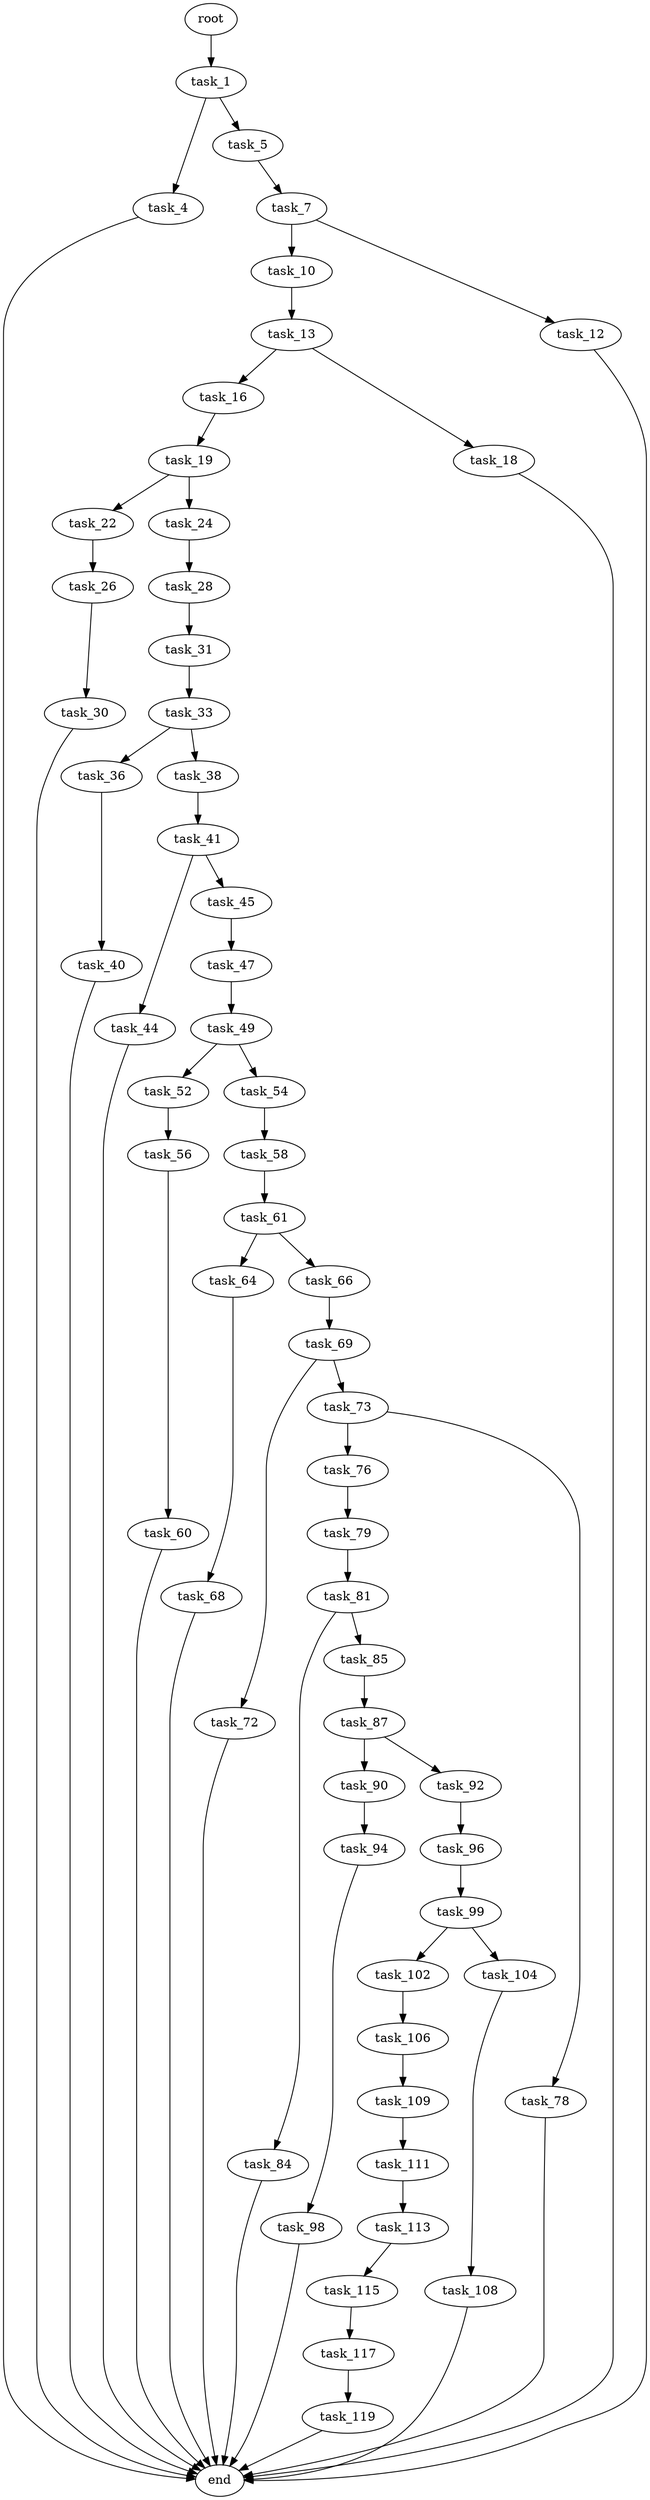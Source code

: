 digraph G {
  root [size="0.000000"];
  task_1 [size="19908687989.000000"];
  task_4 [size="2406506973.000000"];
  task_5 [size="134217728000.000000"];
  task_7 [size="231928233984.000000"];
  task_10 [size="257733183599.000000"];
  task_12 [size="231928233984.000000"];
  task_13 [size="413772380678.000000"];
  task_16 [size="31272802400.000000"];
  task_18 [size="368293445632.000000"];
  task_19 [size="68719476736.000000"];
  task_22 [size="35848709436.000000"];
  task_24 [size="2844849071.000000"];
  task_26 [size="782757789696.000000"];
  task_28 [size="298603556306.000000"];
  task_30 [size="549755813888.000000"];
  task_31 [size="231928233984.000000"];
  task_33 [size="332568906956.000000"];
  task_36 [size="368293445632.000000"];
  task_38 [size="68719476736.000000"];
  task_40 [size="1613735209.000000"];
  task_41 [size="393735662928.000000"];
  task_44 [size="1359946678.000000"];
  task_45 [size="134217728000.000000"];
  task_47 [size="5457162306.000000"];
  task_49 [size="549755813888.000000"];
  task_52 [size="26831525818.000000"];
  task_54 [size="134217728000.000000"];
  task_56 [size="6293506560.000000"];
  task_58 [size="673540927471.000000"];
  task_60 [size="782757789696.000000"];
  task_61 [size="601474501489.000000"];
  task_64 [size="1196127802425.000000"];
  task_66 [size="782757789696.000000"];
  task_68 [size="231928233984.000000"];
  task_69 [size="134217728000.000000"];
  task_72 [size="7151048152.000000"];
  task_73 [size="368293445632.000000"];
  task_76 [size="5665944644.000000"];
  task_78 [size="28267327559.000000"];
  task_79 [size="823131589314.000000"];
  task_81 [size="782757789696.000000"];
  task_84 [size="97718387088.000000"];
  task_85 [size="31739820097.000000"];
  task_87 [size="910811232984.000000"];
  task_90 [size="992880914971.000000"];
  task_92 [size="2226126473.000000"];
  task_94 [size="215903144580.000000"];
  task_96 [size="7256991510.000000"];
  task_98 [size="810130527.000000"];
  task_99 [size="122662755349.000000"];
  task_102 [size="782757789696.000000"];
  task_104 [size="29884099364.000000"];
  task_106 [size="549755813888.000000"];
  task_108 [size="7481359487.000000"];
  task_109 [size="44332730496.000000"];
  task_111 [size="10985697750.000000"];
  task_113 [size="8589934592.000000"];
  task_115 [size="31387446348.000000"];
  task_117 [size="8589934592.000000"];
  task_119 [size="231928233984.000000"];
  end [size="0.000000"];

  root -> task_1 [size="1.000000"];
  task_1 -> task_4 [size="838860800.000000"];
  task_1 -> task_5 [size="838860800.000000"];
  task_4 -> end [size="1.000000"];
  task_5 -> task_7 [size="209715200.000000"];
  task_7 -> task_10 [size="301989888.000000"];
  task_7 -> task_12 [size="301989888.000000"];
  task_10 -> task_13 [size="536870912.000000"];
  task_12 -> end [size="1.000000"];
  task_13 -> task_16 [size="536870912.000000"];
  task_13 -> task_18 [size="536870912.000000"];
  task_16 -> task_19 [size="536870912.000000"];
  task_18 -> end [size="1.000000"];
  task_19 -> task_22 [size="134217728.000000"];
  task_19 -> task_24 [size="134217728.000000"];
  task_22 -> task_26 [size="679477248.000000"];
  task_24 -> task_28 [size="134217728.000000"];
  task_26 -> task_30 [size="679477248.000000"];
  task_28 -> task_31 [size="411041792.000000"];
  task_30 -> end [size="1.000000"];
  task_31 -> task_33 [size="301989888.000000"];
  task_33 -> task_36 [size="411041792.000000"];
  task_33 -> task_38 [size="411041792.000000"];
  task_36 -> task_40 [size="411041792.000000"];
  task_38 -> task_41 [size="134217728.000000"];
  task_40 -> end [size="1.000000"];
  task_41 -> task_44 [size="536870912.000000"];
  task_41 -> task_45 [size="536870912.000000"];
  task_44 -> end [size="1.000000"];
  task_45 -> task_47 [size="209715200.000000"];
  task_47 -> task_49 [size="134217728.000000"];
  task_49 -> task_52 [size="536870912.000000"];
  task_49 -> task_54 [size="536870912.000000"];
  task_52 -> task_56 [size="33554432.000000"];
  task_54 -> task_58 [size="209715200.000000"];
  task_56 -> task_60 [size="134217728.000000"];
  task_58 -> task_61 [size="838860800.000000"];
  task_60 -> end [size="1.000000"];
  task_61 -> task_64 [size="411041792.000000"];
  task_61 -> task_66 [size="411041792.000000"];
  task_64 -> task_68 [size="838860800.000000"];
  task_66 -> task_69 [size="679477248.000000"];
  task_68 -> end [size="1.000000"];
  task_69 -> task_72 [size="209715200.000000"];
  task_69 -> task_73 [size="209715200.000000"];
  task_72 -> end [size="1.000000"];
  task_73 -> task_76 [size="411041792.000000"];
  task_73 -> task_78 [size="411041792.000000"];
  task_76 -> task_79 [size="134217728.000000"];
  task_78 -> end [size="1.000000"];
  task_79 -> task_81 [size="679477248.000000"];
  task_81 -> task_84 [size="679477248.000000"];
  task_81 -> task_85 [size="679477248.000000"];
  task_84 -> end [size="1.000000"];
  task_85 -> task_87 [size="679477248.000000"];
  task_87 -> task_90 [size="679477248.000000"];
  task_87 -> task_92 [size="679477248.000000"];
  task_90 -> task_94 [size="679477248.000000"];
  task_92 -> task_96 [size="75497472.000000"];
  task_94 -> task_98 [size="301989888.000000"];
  task_96 -> task_99 [size="134217728.000000"];
  task_98 -> end [size="1.000000"];
  task_99 -> task_102 [size="134217728.000000"];
  task_99 -> task_104 [size="134217728.000000"];
  task_102 -> task_106 [size="679477248.000000"];
  task_104 -> task_108 [size="679477248.000000"];
  task_106 -> task_109 [size="536870912.000000"];
  task_108 -> end [size="1.000000"];
  task_109 -> task_111 [size="33554432.000000"];
  task_111 -> task_113 [size="411041792.000000"];
  task_113 -> task_115 [size="33554432.000000"];
  task_115 -> task_117 [size="679477248.000000"];
  task_117 -> task_119 [size="33554432.000000"];
  task_119 -> end [size="1.000000"];
}
